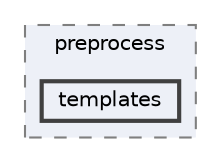 digraph "examples/cube/preprocess/templates"
{
 // LATEX_PDF_SIZE
  bgcolor="transparent";
  edge [fontname=Helvetica,fontsize=10,labelfontname=Helvetica,labelfontsize=10];
  node [fontname=Helvetica,fontsize=10,shape=box,height=0.2,width=0.4];
  compound=true
  subgraph clusterdir_7543fa4ca38c69643762ffa77cb67abe {
    graph [ bgcolor="#edf0f7", pencolor="grey50", label="preprocess", fontname=Helvetica,fontsize=10 style="filled,dashed", URL="dir_7543fa4ca38c69643762ffa77cb67abe.html",tooltip=""]
  dir_3492eeb90688dd37916d6946faa1169e [label="templates", fillcolor="#edf0f7", color="grey25", style="filled,bold", URL="dir_3492eeb90688dd37916d6946faa1169e.html",tooltip=""];
  }
}

